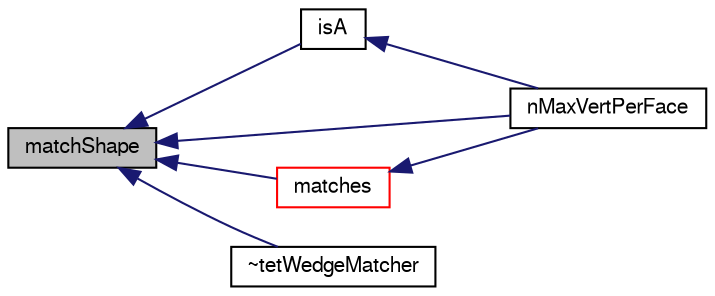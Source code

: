 digraph "matchShape"
{
  bgcolor="transparent";
  edge [fontname="FreeSans",fontsize="10",labelfontname="FreeSans",labelfontsize="10"];
  node [fontname="FreeSans",fontsize="10",shape=record];
  rankdir="LR";
  Node974 [label="matchShape",height=0.2,width=0.4,color="black", fillcolor="grey75", style="filled", fontcolor="black"];
  Node974 -> Node975 [dir="back",color="midnightblue",fontsize="10",style="solid",fontname="FreeSans"];
  Node975 [label="isA",height=0.2,width=0.4,color="black",URL="$a27190.html#acd2adf1fc5f522ebdfcfdad416351c14",tooltip="Exact match. Uses faceSizeMatch. "];
  Node975 -> Node976 [dir="back",color="midnightblue",fontsize="10",style="solid",fontname="FreeSans"];
  Node976 [label="nMaxVertPerFace",height=0.2,width=0.4,color="black",URL="$a27190.html#a5ac043a530206e8d395704f140cd3f8a"];
  Node974 -> Node977 [dir="back",color="midnightblue",fontsize="10",style="solid",fontname="FreeSans"];
  Node977 [label="matches",height=0.2,width=0.4,color="red",URL="$a27190.html#aaf80614ee28c6bfadb117557442c1bed",tooltip="Like isA but also constructs a cellShape (if shape matches) "];
  Node977 -> Node976 [dir="back",color="midnightblue",fontsize="10",style="solid",fontname="FreeSans"];
  Node974 -> Node976 [dir="back",color="midnightblue",fontsize="10",style="solid",fontname="FreeSans"];
  Node974 -> Node979 [dir="back",color="midnightblue",fontsize="10",style="solid",fontname="FreeSans"];
  Node979 [label="~tetWedgeMatcher",height=0.2,width=0.4,color="black",URL="$a27190.html#a69a029a238ac5485cc75bfc3b46b8df4",tooltip="Destructor. "];
}
